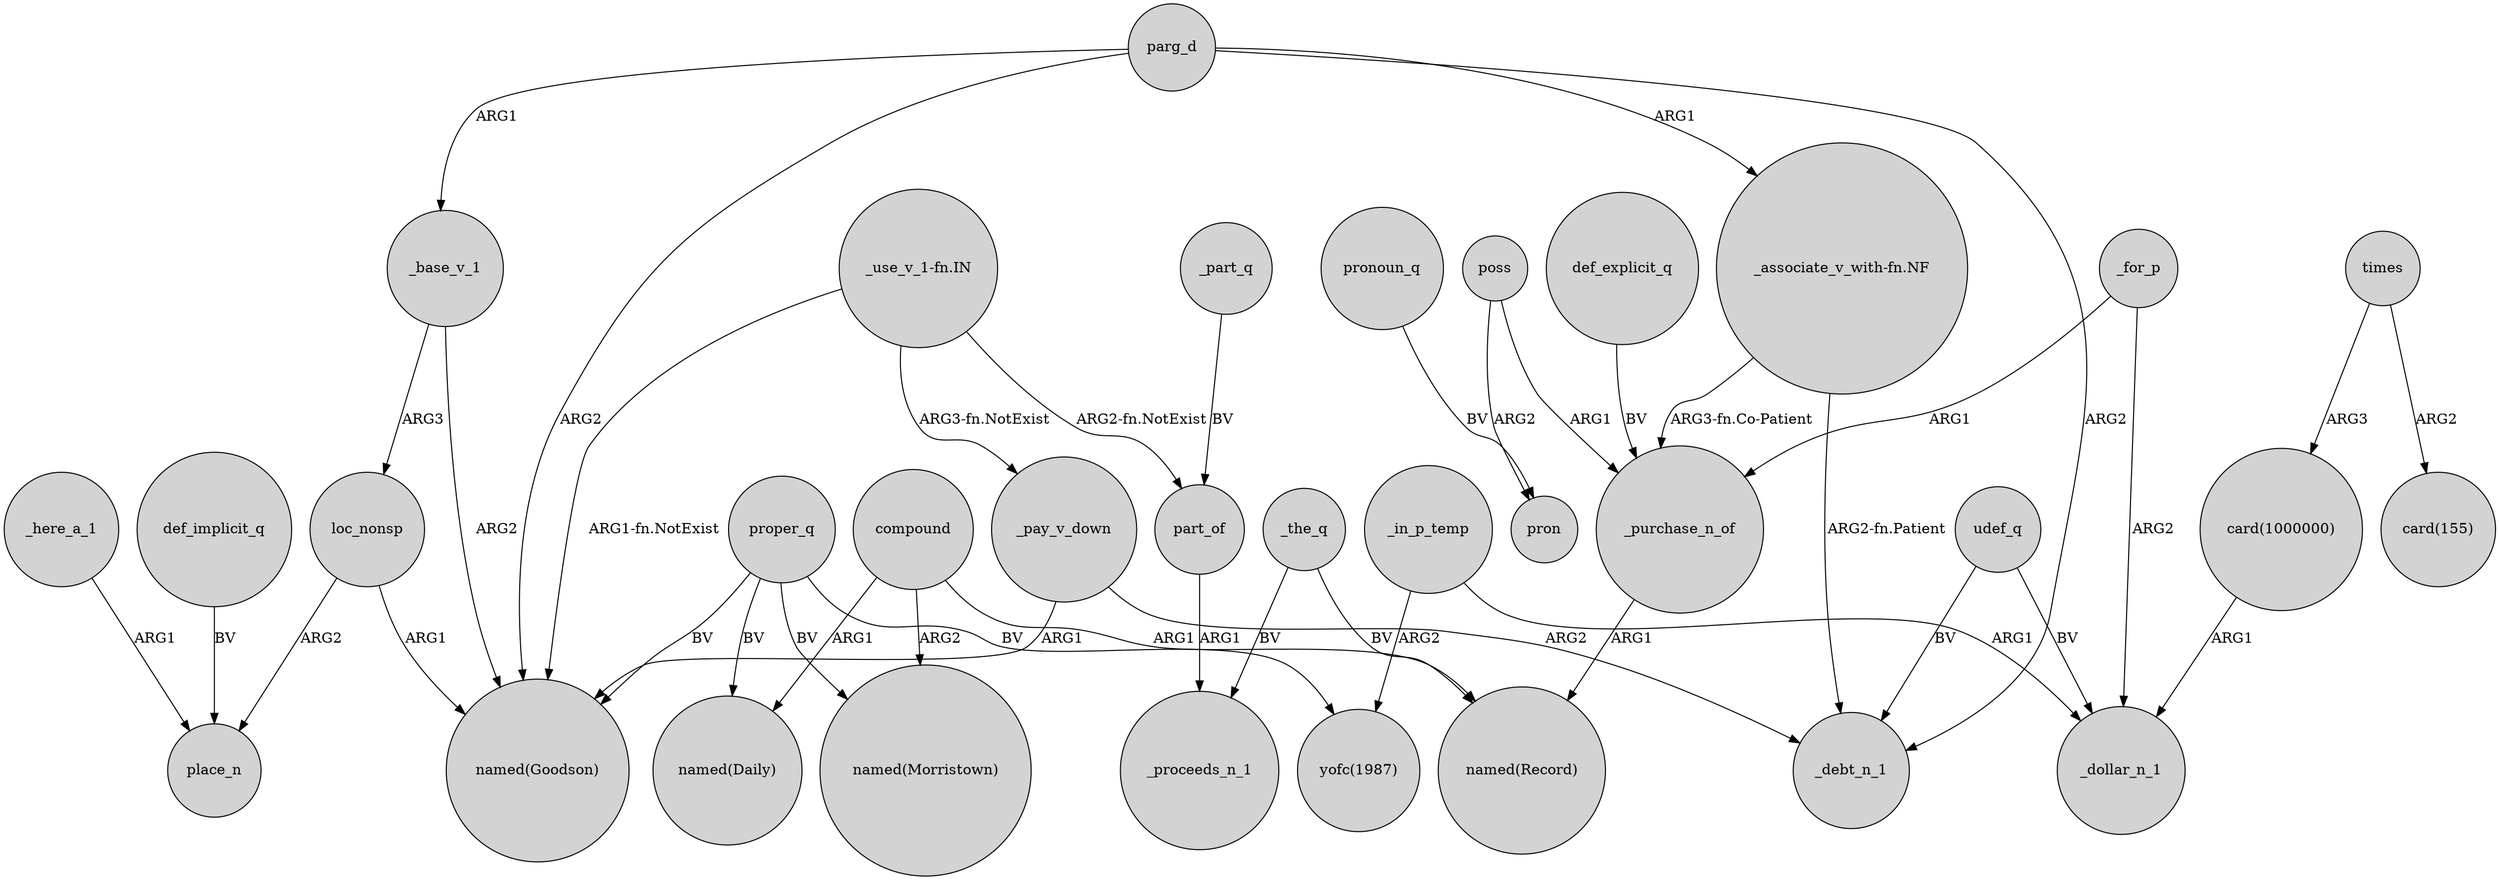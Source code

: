 digraph {
	node [shape=circle style=filled]
	"card(1000000)" -> _dollar_n_1 [label=ARG1]
	_in_p_temp -> "yofc(1987)" [label=ARG2]
	loc_nonsp -> "named(Goodson)" [label=ARG1]
	times -> "card(155)" [label=ARG2]
	proper_q -> "named(Goodson)" [label=BV]
	_here_a_1 -> place_n [label=ARG1]
	poss -> pron [label=ARG2]
	_for_p -> _purchase_n_of [label=ARG1]
	parg_d -> "_associate_v_with-fn.NF" [label=ARG1]
	_for_p -> _dollar_n_1 [label=ARG2]
	"_use_v_1-fn.IN" -> "named(Goodson)" [label="ARG1-fn.NotExist"]
	udef_q -> _debt_n_1 [label=BV]
	_pay_v_down -> _debt_n_1 [label=ARG2]
	_pay_v_down -> "named(Goodson)" [label=ARG1]
	"_use_v_1-fn.IN" -> _pay_v_down [label="ARG3-fn.NotExist"]
	def_explicit_q -> _purchase_n_of [label=BV]
	proper_q -> "named(Morristown)" [label=BV]
	def_implicit_q -> place_n [label=BV]
	_the_q -> _proceeds_n_1 [label=BV]
	compound -> "named(Record)" [label=ARG1]
	"_associate_v_with-fn.NF" -> _debt_n_1 [label="ARG2-fn.Patient"]
	_base_v_1 -> loc_nonsp [label=ARG3]
	part_of -> _proceeds_n_1 [label=ARG1]
	_part_q -> part_of [label=BV]
	pronoun_q -> pron [label=BV]
	_the_q -> "named(Record)" [label=BV]
	proper_q -> "named(Daily)" [label=BV]
	"_associate_v_with-fn.NF" -> _purchase_n_of [label="ARG3-fn.Co-Patient"]
	parg_d -> _debt_n_1 [label=ARG2]
	times -> "card(1000000)" [label=ARG3]
	"_use_v_1-fn.IN" -> part_of [label="ARG2-fn.NotExist"]
	compound -> "named(Morristown)" [label=ARG2]
	proper_q -> "yofc(1987)" [label=BV]
	compound -> "named(Daily)" [label=ARG1]
	loc_nonsp -> place_n [label=ARG2]
	parg_d -> _base_v_1 [label=ARG1]
	poss -> _purchase_n_of [label=ARG1]
	_purchase_n_of -> "named(Record)" [label=ARG1]
	_in_p_temp -> _dollar_n_1 [label=ARG1]
	parg_d -> "named(Goodson)" [label=ARG2]
	_base_v_1 -> "named(Goodson)" [label=ARG2]
	udef_q -> _dollar_n_1 [label=BV]
}
